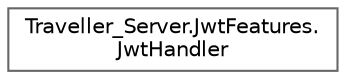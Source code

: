 digraph "Graphical Class Hierarchy"
{
 // LATEX_PDF_SIZE
  bgcolor="transparent";
  edge [fontname=Helvetica,fontsize=10,labelfontname=Helvetica,labelfontsize=10];
  node [fontname=Helvetica,fontsize=10,shape=box,height=0.2,width=0.4];
  rankdir="LR";
  Node0 [label="Traveller_Server.JwtFeatures.\lJwtHandler",height=0.2,width=0.4,color="grey40", fillcolor="white", style="filled",URL="$class_traveller___server_1_1_jwt_features_1_1_jwt_handler.html",tooltip="Class used to configurate the JWT token and help with the authentication process."];
}
